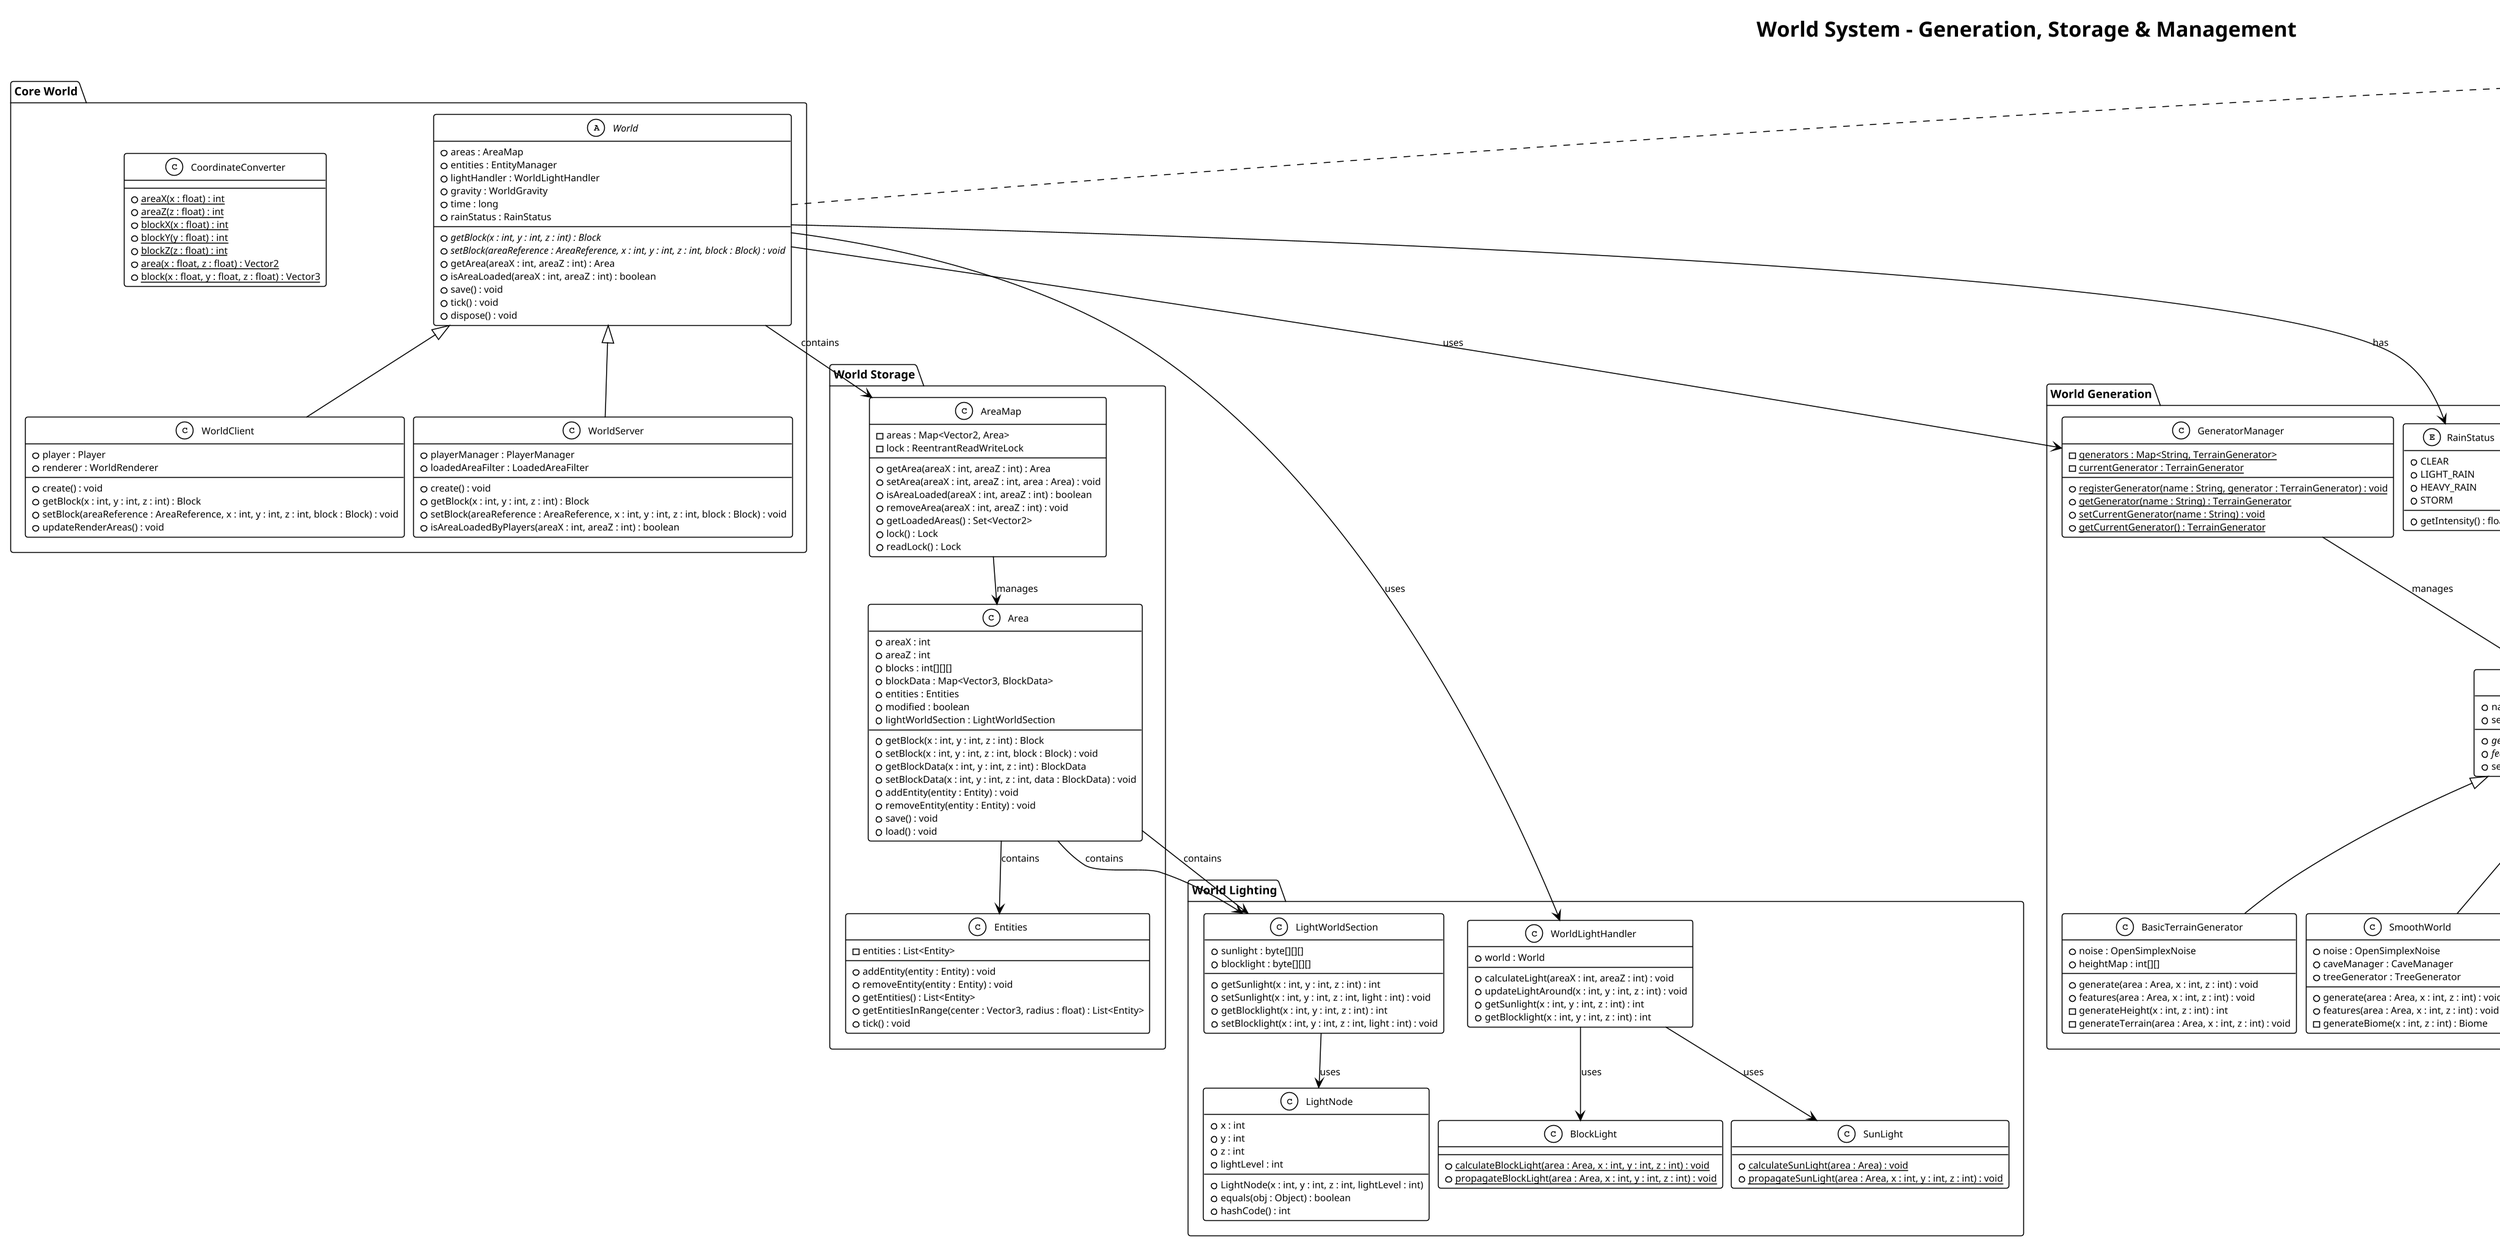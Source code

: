 @startuml World System - OPP Cubes
!theme plain
title World System - Generation, Storage & Management

' Compact layout configuration
skinparam defaultFontSize 10
skinparam classFontSize 10
skinparam packageFontSize 12
skinparam minClassWidth 100
skinparam nodesep 10
skinparam ranksep 20
skinparam dpi 150
skinparam backgroundColor white
' Use top-to-bottom layout for better vertical flow
!define DIRECTION top to bottom direction

package "Core World" {
    abstract class World {
        +areas : AreaMap
        +entities : EntityManager
        +lightHandler : WorldLightHandler
        +gravity : WorldGravity
        +time : long
        +rainStatus : RainStatus
        --
        +{abstract} getBlock(x : int, y : int, z : int) : Block
        +{abstract} setBlock(areaReference : AreaReference, x : int, y : int, z : int, block : Block) : void
        +getArea(areaX : int, areaZ : int) : Area
        +isAreaLoaded(areaX : int, areaZ : int) : boolean
        +save() : void
        +tick() : void
        +dispose() : void
    }

    class WorldClient {
        +player : Player
        +renderer : WorldRenderer
        --
        +create() : void
        +getBlock(x : int, y : int, z : int) : Block
        +setBlock(areaReference : AreaReference, x : int, y : int, z : int, block : Block) : void
        +updateRenderAreas() : void
    }

    class WorldServer {
        +playerManager : PlayerManager
        +loadedAreaFilter : LoadedAreaFilter
        --
        +create() : void
        +getBlock(x : int, y : int, z : int) : Block
        +setBlock(areaReference : AreaReference, x : int, y : int, z : int, block : Block) : void
        +isAreaLoadedByPlayers(areaX : int, areaZ : int) : boolean
    }

    class CoordinateConverter {
        +{static} areaX(x : float) : int
        +{static} areaZ(z : float) : int
        +{static} blockX(x : float) : int
        +{static} blockY(y : float) : int
        +{static} blockZ(z : float) : int
        +{static} area(x : float, z : float) : Vector2
        +{static} block(x : float, y : float, z : float) : Vector3
    }
}

package "World Storage" {
    class Area {
        +areaX : int
        +areaZ : int
        +blocks : int[][][]
        +blockData : Map<Vector3, BlockData>
        +entities : Entities
        +modified : boolean
        +lightWorldSection : LightWorldSection
        --
        +getBlock(x : int, y : int, z : int) : Block
        +setBlock(x : int, y : int, z : int, block : Block) : void
        +getBlockData(x : int, y : int, z : int) : BlockData
        +setBlockData(x : int, y : int, z : int, data : BlockData) : void
        +addEntity(entity : Entity) : void
        +removeEntity(entity : Entity) : void
        +save() : void
        +load() : void
    }

    class AreaMap {
        -areas : Map<Vector2, Area>
        -lock : ReentrantReadWriteLock
        --
        +getArea(areaX : int, areaZ : int) : Area
        +setArea(areaX : int, areaZ : int, area : Area) : void
        +isAreaLoaded(areaX : int, areaZ : int) : boolean
        +removeArea(areaX : int, areaZ : int) : void
        +getLoadedAreas() : Set<Vector2>
        +lock() : Lock
        +readLock() : Lock
    }

    class Entities {
        -entities : List<Entity>
        --
        +addEntity(entity : Entity) : void
        +removeEntity(entity : Entity) : void
        +getEntities() : List<Entity>
        +getEntitiesInRange(center : Vector3, radius : float) : List<Entity>
        +tick() : void
    }
}

package "World Generation" {
    abstract class TerrainGenerator {
        +name : String
        +seed : long
        --
        +{abstract} generate(area : Area, x : int, z : int) : void
        +{abstract} features(area : Area, x : int, z : int) : void
        +setBlock(area : Area, x : int, y : int, z : int, block : Block) : void
    }

    class BasicTerrainGenerator {
        +noise : OpenSimplexNoise
        +heightMap : int[][]
        --
        +generate(area : Area, x : int, z : int) : void
        +features(area : Area, x : int, z : int) : void
        -generateHeight(x : int, z : int) : int
        -generateTerrain(area : Area, x : int, z : int) : void
    }

    class SmoothWorld {
        +noise : OpenSimplexNoise
        +caveManager : CaveManager
        +treeGenerator : TreeGenerator
        --
        +generate(area : Area, x : int, z : int) : void
        +features(area : Area, x : int, z : int) : void
        -generateBiome(x : int, z : int) : Biome
    }

    class GeneratorManager {
        -{static} generators : Map<String, TerrainGenerator>
        -{static} currentGenerator : TerrainGenerator
        --
        +{static} registerGenerator(name : String, generator : TerrainGenerator) : void
        +{static} getGenerator(name : String) : TerrainGenerator
        +{static} setCurrentGenerator(name : String) : void
        +{static} getCurrentGenerator() : TerrainGenerator
    }

    class VoidTerrainGenerator {
        +generate(area : Area, x : int, z : int) : void
        +features(area : Area, x : int, z : int) : void
    }

    class TestTerrainGenerator {
        +generate(area : Area, x : int, z : int) : void
        +features(area : Area, x : int, z : int) : void
    }

    enum RainStatus {
        +CLEAR
        +LIGHT_RAIN
        +HEAVY_RAIN
        +STORM
        --
        +getIntensity() : float
    }
}

package "World Threading" {
    class WorldTasks {
        -{static} generationQueue : PriorityBlockingQueue<WorldGenerationTask>
        -{static} saveQueue : BlockingQueue<WorldSaveTask>
        --
        +{static} requestGeneration(world : World, areaX : int, areaZ : int) : void
        +{static} requestSave(area : Area) : void
        +{static} init() : void
        +{static} dispose() : void
    }

    class WorldGenerationTask {
        +world : World
        +areaX : int
        +areaZ : int
        +priority : int
        --
        +run() : void
        +getPriority() : int
        +equals(obj : Object) : boolean
        +hashCode() : int
    }

    class WorldSaveTask {
        +area : Area
        +saveData : byte[]
        --
        +run() : void
    }

    abstract class WorldLockable {
        #locked : boolean
        --
        +lock() : void
        +unlock() : void
        +isLocked() : boolean
        +{abstract} getLockName() : String
    }

    class GenerationTask {
        +areaX : int
        +areaZ : int
        +generator : TerrainGenerator
        --
        +run() : void
    }
}

package "World Lighting" {
    class WorldLightHandler {
        +world : World
        --
        +calculateLight(areaX : int, areaZ : int) : void
        +updateLightAround(x : int, y : int, z : int) : void
        +getSunlight(x : int, y : int, z : int) : int
        +getBlocklight(x : int, y : int, z : int) : int
    }

    class BlockLight {
        +{static} calculateBlockLight(area : Area, x : int, y : int, z : int) : void
        +{static} propagateBlockLight(area : Area, x : int, y : int, z : int) : void
    }

    class SunLight {
        +{static} calculateSunLight(area : Area) : void
        +{static} propagateSunLight(area : Area, x : int, y : int, z : int) : void
    }

    class LightWorldSection {
        +sunlight : byte[][][]
        +blocklight : byte[][][]
        --
        +getSunlight(x : int, y : int, z : int) : int
        +setSunlight(x : int, y : int, z : int, light : int) : void
        +getBlocklight(x : int, y : int, z : int) : int
        +setBlocklight(x : int, y : int, z : int, light : int) : void
    }

    class LightNode {
        +x : int
        +y : int
        +z : int
        +lightLevel : int
        --
        +LightNode(x : int, y : int, z : int, lightLevel : int)
        +equals(obj : Object) : boolean
        +hashCode() : int
    }
}

package "World References" {
    class AreaReference {
        +areaX : int
        +areaZ : int
        +area : Area
        --
        +getArea() : Area
        +release() : void
        +isValid() : boolean
    }

    class BlockReference {
        +areaReference : AreaReference
        +x : int
        +y : int
        +z : int
        --
        +getBlock() : Block
        +setBlock(block : Block) : void
        +getBlockData() : BlockData
        +setBlockData(data : BlockData) : void
        +release() : void
    }

    class AreaReferencePool {
        -{static} pool : Pool<AreaReference>
        --
        +{static} obtain(areaX : int, areaZ : int) : AreaReference
        +{static} free(reference : AreaReference) : void
    }

    class BlockReferencePool {
        -{static} pool : Pool<BlockReference>
        --
        +{static} obtain(areaX : int, areaZ : int, x : int, y : int, z : int) : BlockReference
        +{static} free(reference : BlockReference) : void
    }
}

' Relationships
World <|-- WorldClient
World <|-- WorldServer
World --> AreaMap : contains
World --> WorldLightHandler : uses
World --> RainStatus : has

AreaMap --> Area : manages
Area --> Entities : contains
Area --> LightWorldSection : contains

TerrainGenerator <|-- BasicTerrainGenerator
TerrainGenerator <|-- SmoothWorld
TerrainGenerator <|-- VoidTerrainGenerator
TerrainGenerator <|-- TestTerrainGenerator
GeneratorManager --> TerrainGenerator : manages
World --> GeneratorManager : uses

WorldTasks --> WorldGenerationTask : queues
WorldTasks --> WorldSaveTask : queues
WorldGenerationTask --> TerrainGenerator : uses
WorldLockable <|-- GenerationTask

WorldLightHandler --> BlockLight : uses
WorldLightHandler --> SunLight : uses
Area --> LightWorldSection : contains
LightWorldSection --> LightNode : uses

AreaReferencePool --> AreaReference : creates
BlockReferencePool --> BlockReference : creates
BlockReference --> AreaReference : uses

note right of World : "Abstract base class for\nclient and server world\nimplementations with\ndifferent capabilities"

note bottom of WorldTasks : "Manages background\nthreading for world\ngeneration and saving\noperations"

note left of TerrainGenerator : "Plugin architecture\nfor different world\ngeneration algorithms"

@enduml